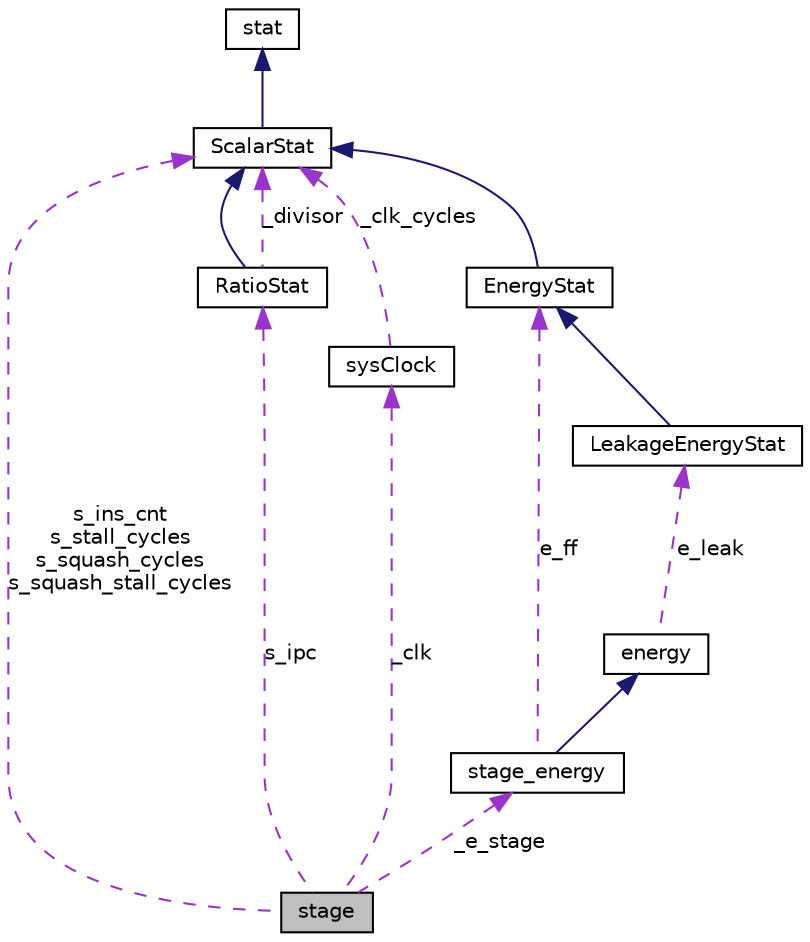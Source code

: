 digraph G
{
  edge [fontname="Helvetica",fontsize="10",labelfontname="Helvetica",labelfontsize="10"];
  node [fontname="Helvetica",fontsize="10",shape=record];
  Node1 [label="stage",height=0.2,width=0.4,color="black", fillcolor="grey75", style="filled" fontcolor="black"];
  Node2 -> Node1 [dir=back,color="darkorchid3",fontsize="10",style="dashed",label="s_ins_cnt\ns_stall_cycles\ns_squash_cycles\ns_squash_stall_cycles",fontname="Helvetica"];
  Node2 [label="ScalarStat",height=0.2,width=0.4,color="black", fillcolor="white", style="filled",URL="$classScalarStat.html"];
  Node3 -> Node2 [dir=back,color="midnightblue",fontsize="10",style="solid",fontname="Helvetica"];
  Node3 [label="stat",height=0.2,width=0.4,color="black", fillcolor="white", style="filled",URL="$classstat.html"];
  Node4 -> Node1 [dir=back,color="darkorchid3",fontsize="10",style="dashed",label="s_ipc",fontname="Helvetica"];
  Node4 [label="RatioStat",height=0.2,width=0.4,color="black", fillcolor="white", style="filled",URL="$classRatioStat.html"];
  Node2 -> Node4 [dir=back,color="midnightblue",fontsize="10",style="solid",fontname="Helvetica"];
  Node2 -> Node4 [dir=back,color="darkorchid3",fontsize="10",style="dashed",label="_divisor",fontname="Helvetica"];
  Node5 -> Node1 [dir=back,color="darkorchid3",fontsize="10",style="dashed",label="_clk",fontname="Helvetica"];
  Node5 [label="sysClock",height=0.2,width=0.4,color="black", fillcolor="white", style="filled",URL="$classsysClock.html"];
  Node2 -> Node5 [dir=back,color="darkorchid3",fontsize="10",style="dashed",label="_clk_cycles",fontname="Helvetica"];
  Node6 -> Node1 [dir=back,color="darkorchid3",fontsize="10",style="dashed",label="_e_stage",fontname="Helvetica"];
  Node6 [label="stage_energy",height=0.2,width=0.4,color="black", fillcolor="white", style="filled",URL="$classstage__energy.html"];
  Node7 -> Node6 [dir=back,color="midnightblue",fontsize="10",style="solid",fontname="Helvetica"];
  Node7 [label="energy",height=0.2,width=0.4,color="black", fillcolor="white", style="filled",URL="$classenergy.html"];
  Node8 -> Node7 [dir=back,color="darkorchid3",fontsize="10",style="dashed",label="e_leak",fontname="Helvetica"];
  Node8 [label="LeakageEnergyStat",height=0.2,width=0.4,color="black", fillcolor="white", style="filled",URL="$classLeakageEnergyStat.html"];
  Node9 -> Node8 [dir=back,color="midnightblue",fontsize="10",style="solid",fontname="Helvetica"];
  Node9 [label="EnergyStat",height=0.2,width=0.4,color="black", fillcolor="white", style="filled",URL="$classEnergyStat.html"];
  Node2 -> Node9 [dir=back,color="midnightblue",fontsize="10",style="solid",fontname="Helvetica"];
  Node9 -> Node6 [dir=back,color="darkorchid3",fontsize="10",style="dashed",label="e_ff",fontname="Helvetica"];
}
